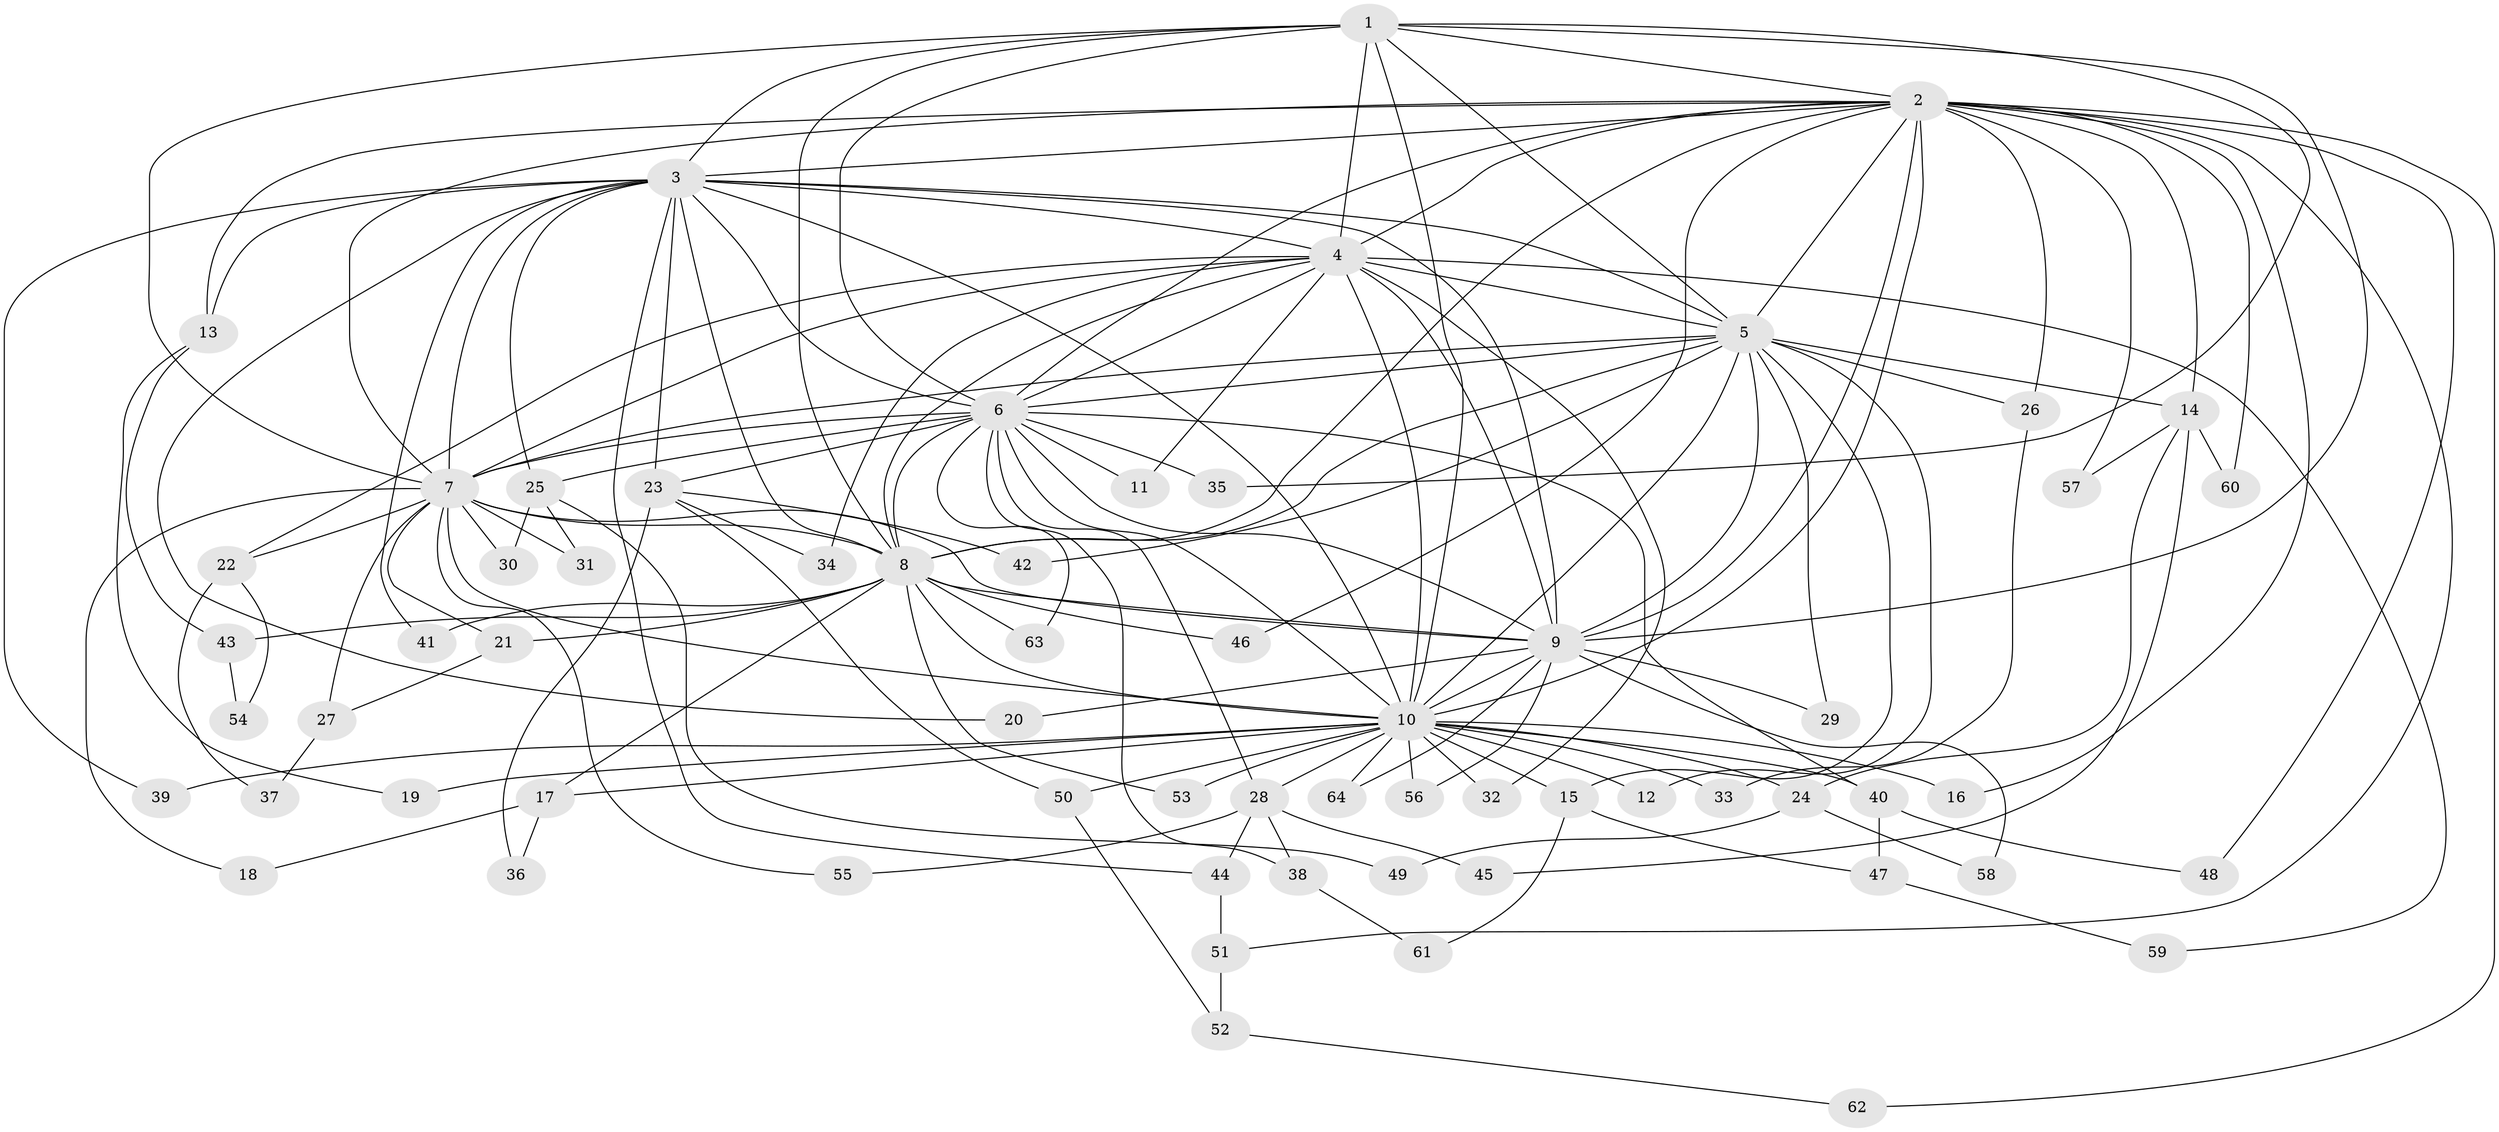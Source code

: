 // Generated by graph-tools (version 1.1) at 2025/01/03/09/25 03:01:17]
// undirected, 64 vertices, 153 edges
graph export_dot {
graph [start="1"]
  node [color=gray90,style=filled];
  1;
  2;
  3;
  4;
  5;
  6;
  7;
  8;
  9;
  10;
  11;
  12;
  13;
  14;
  15;
  16;
  17;
  18;
  19;
  20;
  21;
  22;
  23;
  24;
  25;
  26;
  27;
  28;
  29;
  30;
  31;
  32;
  33;
  34;
  35;
  36;
  37;
  38;
  39;
  40;
  41;
  42;
  43;
  44;
  45;
  46;
  47;
  48;
  49;
  50;
  51;
  52;
  53;
  54;
  55;
  56;
  57;
  58;
  59;
  60;
  61;
  62;
  63;
  64;
  1 -- 2;
  1 -- 3;
  1 -- 4;
  1 -- 5;
  1 -- 6;
  1 -- 7;
  1 -- 8;
  1 -- 9;
  1 -- 10;
  1 -- 35;
  2 -- 3;
  2 -- 4;
  2 -- 5;
  2 -- 6;
  2 -- 7;
  2 -- 8;
  2 -- 9;
  2 -- 10;
  2 -- 13;
  2 -- 14;
  2 -- 16;
  2 -- 26;
  2 -- 46;
  2 -- 48;
  2 -- 51;
  2 -- 57;
  2 -- 60;
  2 -- 62;
  3 -- 4;
  3 -- 5;
  3 -- 6;
  3 -- 7;
  3 -- 8;
  3 -- 9;
  3 -- 10;
  3 -- 13;
  3 -- 20;
  3 -- 23;
  3 -- 25;
  3 -- 39;
  3 -- 41;
  3 -- 44;
  4 -- 5;
  4 -- 6;
  4 -- 7;
  4 -- 8;
  4 -- 9;
  4 -- 10;
  4 -- 11;
  4 -- 22;
  4 -- 32;
  4 -- 34;
  4 -- 59;
  5 -- 6;
  5 -- 7;
  5 -- 8;
  5 -- 9;
  5 -- 10;
  5 -- 12;
  5 -- 14;
  5 -- 15;
  5 -- 26;
  5 -- 29;
  5 -- 42;
  6 -- 7;
  6 -- 8;
  6 -- 9;
  6 -- 10;
  6 -- 11;
  6 -- 23;
  6 -- 25;
  6 -- 28;
  6 -- 35;
  6 -- 38;
  6 -- 40;
  6 -- 63;
  7 -- 8;
  7 -- 9;
  7 -- 10;
  7 -- 18;
  7 -- 21;
  7 -- 22;
  7 -- 27;
  7 -- 30;
  7 -- 31;
  7 -- 55;
  8 -- 9;
  8 -- 10;
  8 -- 17;
  8 -- 21;
  8 -- 41;
  8 -- 43;
  8 -- 46;
  8 -- 53;
  8 -- 63;
  9 -- 10;
  9 -- 20;
  9 -- 29;
  9 -- 56;
  9 -- 58;
  9 -- 64;
  10 -- 12;
  10 -- 15;
  10 -- 16;
  10 -- 17;
  10 -- 19;
  10 -- 24;
  10 -- 28;
  10 -- 32;
  10 -- 33;
  10 -- 39;
  10 -- 40;
  10 -- 50;
  10 -- 53;
  10 -- 56;
  10 -- 64;
  13 -- 19;
  13 -- 43;
  14 -- 24;
  14 -- 45;
  14 -- 57;
  14 -- 60;
  15 -- 47;
  15 -- 61;
  17 -- 18;
  17 -- 36;
  21 -- 27;
  22 -- 37;
  22 -- 54;
  23 -- 34;
  23 -- 36;
  23 -- 42;
  23 -- 50;
  24 -- 49;
  24 -- 58;
  25 -- 30;
  25 -- 31;
  25 -- 49;
  26 -- 33;
  27 -- 37;
  28 -- 38;
  28 -- 44;
  28 -- 45;
  28 -- 55;
  38 -- 61;
  40 -- 47;
  40 -- 48;
  43 -- 54;
  44 -- 51;
  47 -- 59;
  50 -- 52;
  51 -- 52;
  52 -- 62;
}
